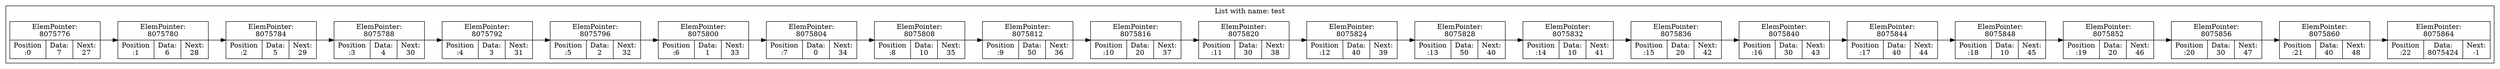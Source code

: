 digraph G{
rankdir=LR;
subgraph clusterlist {
0 [shape=record, label="ElemPointer:\n8075776 | {Position\n:0 | Data:\n7 | Next:\n27}"];
0->1
1 [shape=record, label="ElemPointer:\n8075780 | {Position\n:1 | Data:\n6 | Next:\n28}"];
1->2
2 [shape=record, label="ElemPointer:\n8075784 | {Position\n:2 | Data:\n5 | Next:\n29}"];
2->3
3 [shape=record, label="ElemPointer:\n8075788 | {Position\n:3 | Data:\n4 | Next:\n30}"];
3->4
4 [shape=record, label="ElemPointer:\n8075792 | {Position\n:4 | Data:\n3 | Next:\n31}"];
4->5
5 [shape=record, label="ElemPointer:\n8075796 | {Position\n:5 | Data:\n2 | Next:\n32}"];
5->6
6 [shape=record, label="ElemPointer:\n8075800 | {Position\n:6 | Data:\n1 | Next:\n33}"];
6->7
7 [shape=record, label="ElemPointer:\n8075804 | {Position\n:7 | Data:\n0 | Next:\n34}"];
7->8
8 [shape=record, label="ElemPointer:\n8075808 | {Position\n:8 | Data:\n10 | Next:\n35}"];
8->9
9 [shape=record, label="ElemPointer:\n8075812 | {Position\n:9 | Data:\n50 | Next:\n36}"];
9->10
10 [shape=record, label="ElemPointer:\n8075816 | {Position\n:10 | Data:\n20 | Next:\n37}"];
10->11
11 [shape=record, label="ElemPointer:\n8075820 | {Position\n:11 | Data:\n30 | Next:\n38}"];
11->12
12 [shape=record, label="ElemPointer:\n8075824 | {Position\n:12 | Data:\n40 | Next:\n39}"];
12->13
13 [shape=record, label="ElemPointer:\n8075828 | {Position\n:13 | Data:\n50 | Next:\n40}"];
13->14
14 [shape=record, label="ElemPointer:\n8075832 | {Position\n:14 | Data:\n10 | Next:\n41}"];
14->15
15 [shape=record, label="ElemPointer:\n8075836 | {Position\n:15 | Data:\n20 | Next:\n42}"];
15->16
16 [shape=record, label="ElemPointer:\n8075840 | {Position\n:16 | Data:\n30 | Next:\n43}"];
16->17
17 [shape=record, label="ElemPointer:\n8075844 | {Position\n:17 | Data:\n40 | Next:\n44}"];
17->18
18 [shape=record, label="ElemPointer:\n8075848 | {Position\n:18 | Data:\n10 | Next:\n45}"];
18->19
19 [shape=record, label="ElemPointer:\n8075852 | {Position\n:19 | Data:\n20 | Next:\n46}"];
19->20
20 [shape=record, label="ElemPointer:\n8075856 | {Position\n:20 | Data:\n30 | Next:\n47}"];
20->21
21 [shape=record, label="ElemPointer:\n8075860 | {Position\n:21 | Data:\n40 | Next:\n48}"];
21->22
22 [shape=record, label="ElemPointer:\n8075864 | {Position\n:22 | Data:\n8075424 | Next:\n-1}"];
label = "List with name: test"}
}
